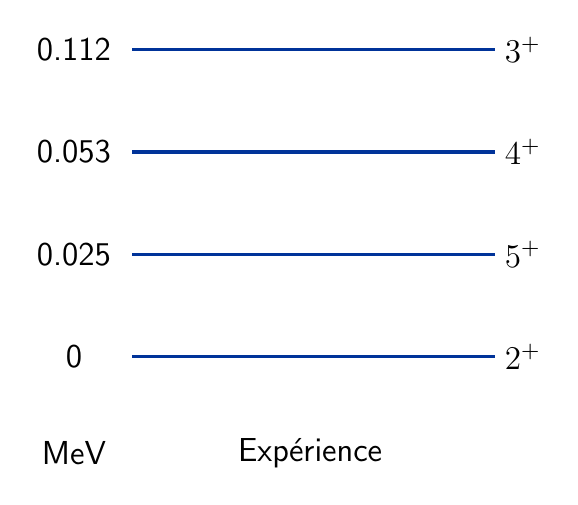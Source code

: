\begin{tikzpicture}[y=-1cm]
  \sf
  \definecolor{red}{RGB}{221,42,43}
  \definecolor{green}{RGB}{105,182,40}
  \definecolor{blue}{RGB}{0,51,153}
  \definecolor{orange}{RGB}{192,128,64}

  %% \clip (3.5,13) rectangle (18,6.5);

  \draw[blue, very thick] (5.239,7.1) -- (9.842,7.1);
  \draw[blue, very thick] (5.239,8.4) -- (9.842,8.4);
  \draw[blue, very thick] (5.239,9.7) -- (9.842,9.7);
  \draw[blue, very thick] (5.239,11) -- (9.842,11);

  \path (4.5,7.1) node[text=black] {\large{}0.112};
  \path (4.5,8.4) node[text=black] {\large{}0.053};
  \path (4.5,9.7) node[text=black] {\large{}0.025};
  \path (4.5,11) node[text=black] {\large{}0};

\begin{scope}[xshift=6.2cm]
  \path (4,7.1) node[text=black] {\large{}$3^+$};
  \path (4,8.4) node[text=black] {\large{}$4^+$};
  \path (4,9.7) node[text=black] {\large{}$5^+$};
  \path (4,11) node[text=black] {\large{}$2^+$};
\end{scope}

  \path (7.5,12.224) node[text=black] {\large{}Expérience};
  \path (4.5,12.224) node[text=black] {\large{}MeV};

\end{tikzpicture}%

%% Configure (x)emacs for this file ...
%% Local Variables:
%% mode: latex
%% End:
